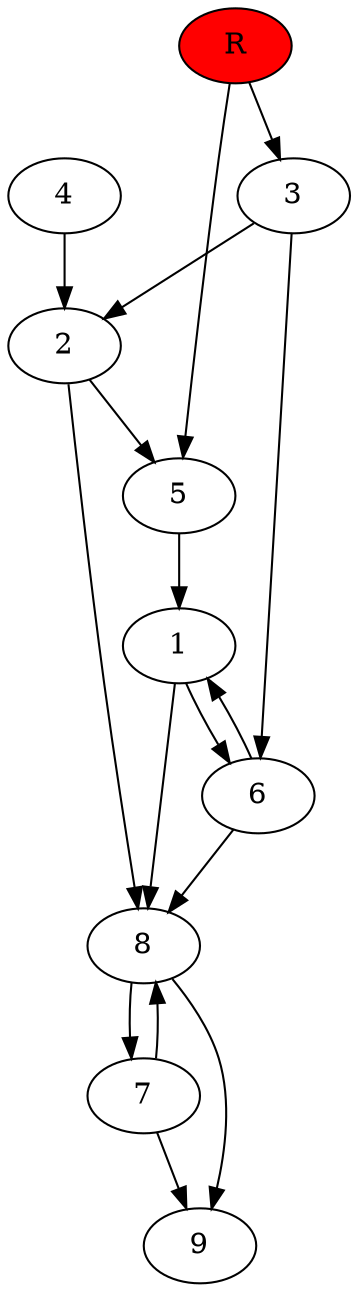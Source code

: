 digraph prb13374 {
	1
	2
	3
	4
	5
	6
	7
	8
	R [fillcolor="#ff0000" style=filled]
	1 -> 6
	1 -> 8
	2 -> 5
	2 -> 8
	3 -> 2
	3 -> 6
	4 -> 2
	5 -> 1
	6 -> 1
	6 -> 8
	7 -> 8
	7 -> 9
	8 -> 7
	8 -> 9
	R -> 3
	R -> 5
}
